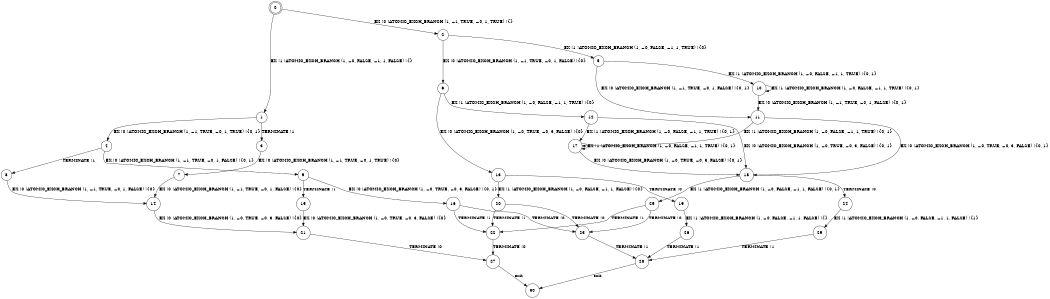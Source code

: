 digraph BCG {
size = "7, 10.5";
center = TRUE;
node [shape = circle];
0 [peripheries = 2];
0 -> 1 [label = "EX !1 !ATOMIC_EXCH_BRANCH (1, +0, FALSE, +1, 1, FALSE) !{}"];
0 -> 2 [label = "EX !0 !ATOMIC_EXCH_BRANCH (1, +1, TRUE, +0, 1, TRUE) !{}"];
1 -> 3 [label = "TERMINATE !1"];
1 -> 4 [label = "EX !0 !ATOMIC_EXCH_BRANCH (1, +1, TRUE, +0, 1, TRUE) !{0, 1}"];
2 -> 5 [label = "EX !1 !ATOMIC_EXCH_BRANCH (1, +0, FALSE, +1, 1, TRUE) !{0}"];
2 -> 6 [label = "EX !0 !ATOMIC_EXCH_BRANCH (1, +1, TRUE, +0, 1, FALSE) !{0}"];
3 -> 7 [label = "EX !0 !ATOMIC_EXCH_BRANCH (1, +1, TRUE, +0, 1, TRUE) !{0}"];
4 -> 8 [label = "TERMINATE !1"];
4 -> 9 [label = "EX !0 !ATOMIC_EXCH_BRANCH (1, +1, TRUE, +0, 1, FALSE) !{0, 1}"];
5 -> 10 [label = "EX !1 !ATOMIC_EXCH_BRANCH (1, +0, FALSE, +1, 1, TRUE) !{0, 1}"];
5 -> 11 [label = "EX !0 !ATOMIC_EXCH_BRANCH (1, +1, TRUE, +0, 1, FALSE) !{0, 1}"];
6 -> 12 [label = "EX !1 !ATOMIC_EXCH_BRANCH (1, +0, FALSE, +1, 1, TRUE) !{0}"];
6 -> 13 [label = "EX !0 !ATOMIC_EXCH_BRANCH (1, +0, TRUE, +0, 3, FALSE) !{0}"];
7 -> 14 [label = "EX !0 !ATOMIC_EXCH_BRANCH (1, +1, TRUE, +0, 1, FALSE) !{0}"];
8 -> 14 [label = "EX !0 !ATOMIC_EXCH_BRANCH (1, +1, TRUE, +0, 1, FALSE) !{0}"];
9 -> 15 [label = "TERMINATE !1"];
9 -> 16 [label = "EX !0 !ATOMIC_EXCH_BRANCH (1, +0, TRUE, +0, 3, FALSE) !{0, 1}"];
10 -> 10 [label = "EX !1 !ATOMIC_EXCH_BRANCH (1, +0, FALSE, +1, 1, TRUE) !{0, 1}"];
10 -> 11 [label = "EX !0 !ATOMIC_EXCH_BRANCH (1, +1, TRUE, +0, 1, FALSE) !{0, 1}"];
11 -> 17 [label = "EX !1 !ATOMIC_EXCH_BRANCH (1, +0, FALSE, +1, 1, TRUE) !{0, 1}"];
11 -> 18 [label = "EX !0 !ATOMIC_EXCH_BRANCH (1, +0, TRUE, +0, 3, FALSE) !{0, 1}"];
12 -> 17 [label = "EX !1 !ATOMIC_EXCH_BRANCH (1, +0, FALSE, +1, 1, TRUE) !{0, 1}"];
12 -> 18 [label = "EX !0 !ATOMIC_EXCH_BRANCH (1, +0, TRUE, +0, 3, FALSE) !{0, 1}"];
13 -> 19 [label = "TERMINATE !0"];
13 -> 20 [label = "EX !1 !ATOMIC_EXCH_BRANCH (1, +0, FALSE, +1, 1, FALSE) !{0}"];
14 -> 21 [label = "EX !0 !ATOMIC_EXCH_BRANCH (1, +0, TRUE, +0, 3, FALSE) !{0}"];
15 -> 21 [label = "EX !0 !ATOMIC_EXCH_BRANCH (1, +0, TRUE, +0, 3, FALSE) !{0}"];
16 -> 22 [label = "TERMINATE !1"];
16 -> 23 [label = "TERMINATE !0"];
17 -> 17 [label = "EX !1 !ATOMIC_EXCH_BRANCH (1, +0, FALSE, +1, 1, TRUE) !{0, 1}"];
17 -> 18 [label = "EX !0 !ATOMIC_EXCH_BRANCH (1, +0, TRUE, +0, 3, FALSE) !{0, 1}"];
18 -> 24 [label = "TERMINATE !0"];
18 -> 25 [label = "EX !1 !ATOMIC_EXCH_BRANCH (1, +0, FALSE, +1, 1, FALSE) !{0, 1}"];
19 -> 26 [label = "EX !1 !ATOMIC_EXCH_BRANCH (1, +0, FALSE, +1, 1, FALSE) !{}"];
20 -> 22 [label = "TERMINATE !1"];
20 -> 23 [label = "TERMINATE !0"];
21 -> 27 [label = "TERMINATE !0"];
22 -> 27 [label = "TERMINATE !0"];
23 -> 28 [label = "TERMINATE !1"];
24 -> 29 [label = "EX !1 !ATOMIC_EXCH_BRANCH (1, +0, FALSE, +1, 1, FALSE) !{1}"];
25 -> 22 [label = "TERMINATE !1"];
25 -> 23 [label = "TERMINATE !0"];
26 -> 28 [label = "TERMINATE !1"];
27 -> 30 [label = "exit"];
28 -> 30 [label = "exit"];
29 -> 28 [label = "TERMINATE !1"];
}
